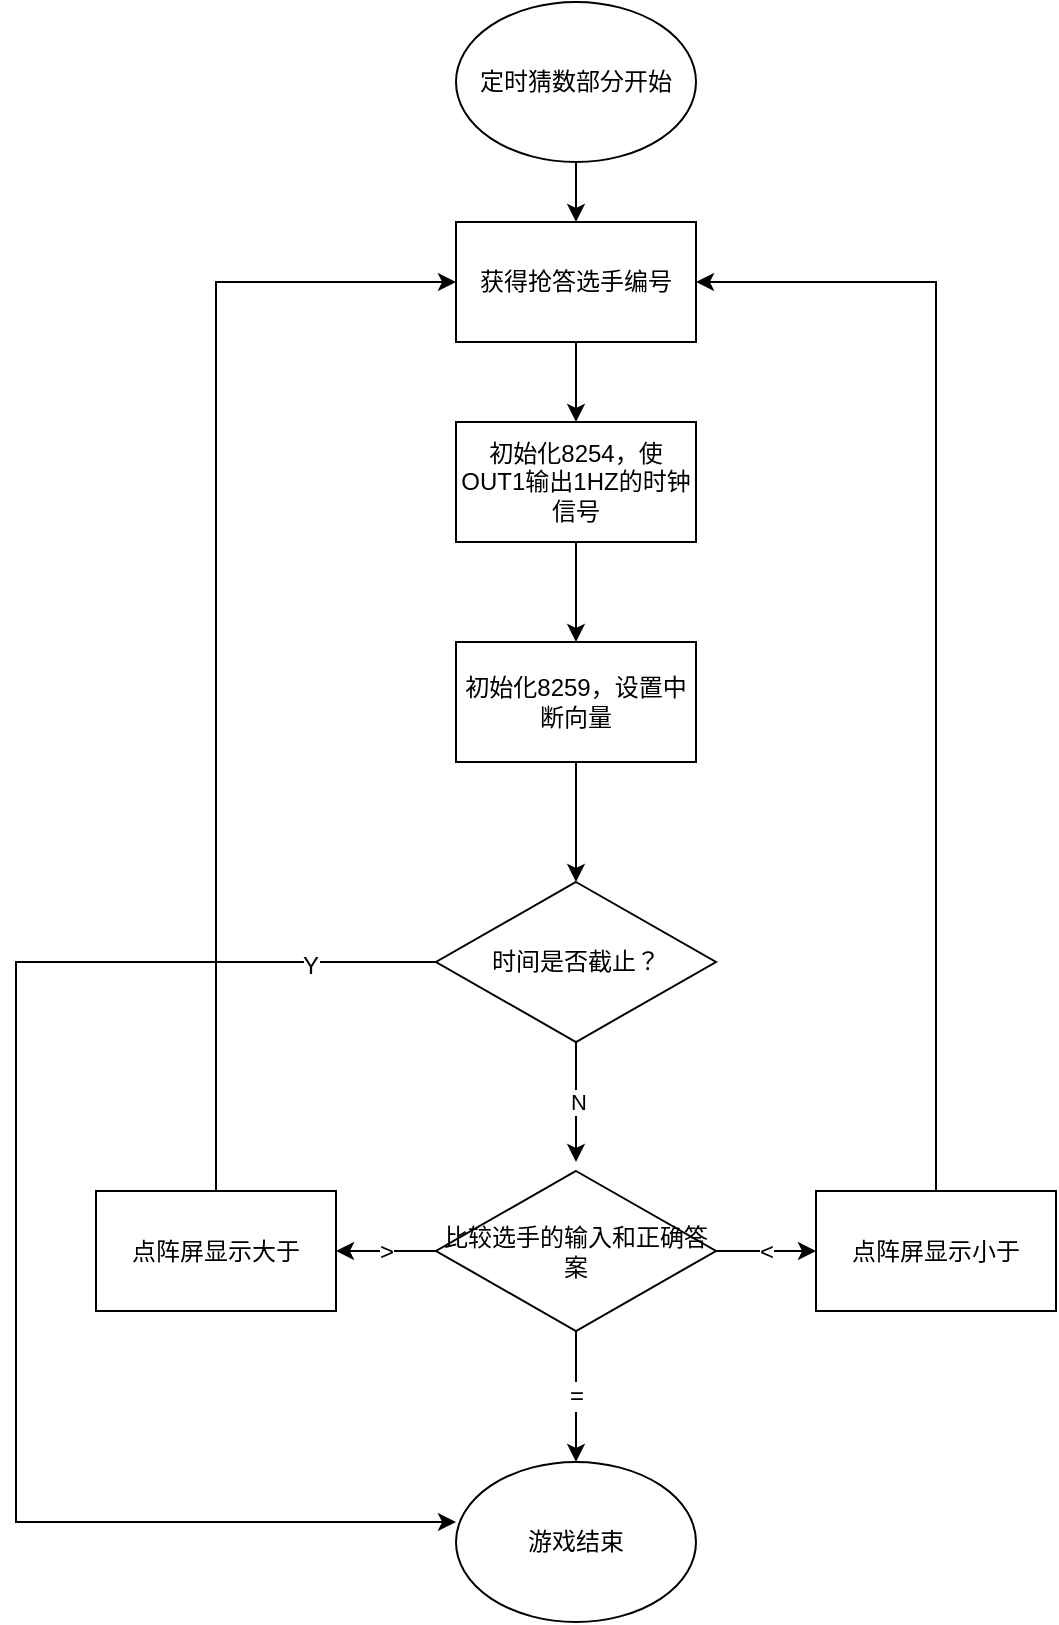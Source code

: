 <mxfile version="19.0.2" type="github">
  <diagram id="XfrrkzO2ntKZUoqB1NKl" name="Page-1">
    <mxGraphModel dx="1550" dy="867" grid="1" gridSize="10" guides="1" tooltips="1" connect="1" arrows="1" fold="1" page="1" pageScale="1" pageWidth="827" pageHeight="1169" math="0" shadow="0">
      <root>
        <mxCell id="0" />
        <mxCell id="1" parent="0" />
        <mxCell id="gV2maCszTZsxZBhJ0pXW-32" value="" style="edgeStyle=orthogonalEdgeStyle;rounded=0;orthogonalLoop=1;jettySize=auto;html=1;fontFamily=Helvetica;fontSize=12;fontColor=default;" edge="1" parent="1" source="gV2maCszTZsxZBhJ0pXW-1" target="gV2maCszTZsxZBhJ0pXW-28">
          <mxGeometry relative="1" as="geometry" />
        </mxCell>
        <mxCell id="gV2maCszTZsxZBhJ0pXW-1" value="定时猜数部分开始" style="ellipse;whiteSpace=wrap;html=1;" vertex="1" parent="1">
          <mxGeometry x="380" y="10" width="120" height="80" as="geometry" />
        </mxCell>
        <mxCell id="gV2maCszTZsxZBhJ0pXW-17" value="" style="edgeStyle=orthogonalEdgeStyle;rounded=0;orthogonalLoop=1;jettySize=auto;html=1;fontFamily=Helvetica;fontSize=12;fontColor=default;" edge="1" parent="1" source="gV2maCszTZsxZBhJ0pXW-2" target="gV2maCszTZsxZBhJ0pXW-3">
          <mxGeometry relative="1" as="geometry" />
        </mxCell>
        <mxCell id="gV2maCszTZsxZBhJ0pXW-2" value="初始化8254，使OUT1输出1HZ的时钟信号" style="rounded=0;whiteSpace=wrap;html=1;" vertex="1" parent="1">
          <mxGeometry x="380" y="220" width="120" height="60" as="geometry" />
        </mxCell>
        <mxCell id="gV2maCszTZsxZBhJ0pXW-18" value="" style="edgeStyle=orthogonalEdgeStyle;rounded=0;orthogonalLoop=1;jettySize=auto;html=1;fontFamily=Helvetica;fontSize=12;fontColor=default;" edge="1" parent="1" source="gV2maCszTZsxZBhJ0pXW-3" target="gV2maCszTZsxZBhJ0pXW-5">
          <mxGeometry relative="1" as="geometry" />
        </mxCell>
        <mxCell id="gV2maCszTZsxZBhJ0pXW-3" value="初始化8259，设置中断向量" style="rounded=0;whiteSpace=wrap;html=1;" vertex="1" parent="1">
          <mxGeometry x="380" y="330" width="120" height="60" as="geometry" />
        </mxCell>
        <mxCell id="gV2maCszTZsxZBhJ0pXW-8" value="N" style="edgeStyle=orthogonalEdgeStyle;rounded=0;orthogonalLoop=1;jettySize=auto;html=1;" edge="1" parent="1" source="gV2maCszTZsxZBhJ0pXW-5">
          <mxGeometry relative="1" as="geometry">
            <mxPoint x="440" y="590" as="targetPoint" />
          </mxGeometry>
        </mxCell>
        <mxCell id="gV2maCszTZsxZBhJ0pXW-5" value="时间是否截止？" style="rhombus;whiteSpace=wrap;html=1;" vertex="1" parent="1">
          <mxGeometry x="370" y="450" width="140" height="80" as="geometry" />
        </mxCell>
        <mxCell id="gV2maCszTZsxZBhJ0pXW-14" value="&amp;gt;" style="edgeStyle=orthogonalEdgeStyle;rounded=0;orthogonalLoop=1;jettySize=auto;html=1;fontFamily=Helvetica;fontSize=12;fontColor=default;" edge="1" parent="1" source="gV2maCszTZsxZBhJ0pXW-11" target="gV2maCszTZsxZBhJ0pXW-12">
          <mxGeometry relative="1" as="geometry" />
        </mxCell>
        <mxCell id="gV2maCszTZsxZBhJ0pXW-15" value="&amp;lt;" style="edgeStyle=orthogonalEdgeStyle;rounded=0;orthogonalLoop=1;jettySize=auto;html=1;fontFamily=Helvetica;fontSize=12;fontColor=default;" edge="1" parent="1" source="gV2maCszTZsxZBhJ0pXW-11" target="gV2maCszTZsxZBhJ0pXW-13">
          <mxGeometry relative="1" as="geometry" />
        </mxCell>
        <mxCell id="gV2maCszTZsxZBhJ0pXW-21" value="=" style="edgeStyle=orthogonalEdgeStyle;rounded=0;orthogonalLoop=1;jettySize=auto;html=1;fontFamily=Helvetica;fontSize=12;fontColor=default;" edge="1" parent="1" source="gV2maCszTZsxZBhJ0pXW-11">
          <mxGeometry relative="1" as="geometry">
            <mxPoint x="440" y="740" as="targetPoint" />
          </mxGeometry>
        </mxCell>
        <mxCell id="gV2maCszTZsxZBhJ0pXW-11" value="比较选手的输入和正确答案" style="rhombus;whiteSpace=wrap;html=1;fontFamily=Helvetica;fontSize=12;fontColor=default;strokeColor=default;fillColor=default;" vertex="1" parent="1">
          <mxGeometry x="370" y="594.5" width="140" height="80" as="geometry" />
        </mxCell>
        <mxCell id="gV2maCszTZsxZBhJ0pXW-12" value="点阵屏显示大于" style="rounded=0;whiteSpace=wrap;html=1;fontFamily=Helvetica;fontSize=12;fontColor=default;strokeColor=default;fillColor=default;" vertex="1" parent="1">
          <mxGeometry x="200" y="604.5" width="120" height="60" as="geometry" />
        </mxCell>
        <mxCell id="gV2maCszTZsxZBhJ0pXW-13" value="点阵屏显示小于" style="rounded=0;whiteSpace=wrap;html=1;fontFamily=Helvetica;fontSize=12;fontColor=default;strokeColor=default;fillColor=default;" vertex="1" parent="1">
          <mxGeometry x="560" y="604.5" width="120" height="60" as="geometry" />
        </mxCell>
        <mxCell id="gV2maCszTZsxZBhJ0pXW-22" value="" style="endArrow=classic;html=1;rounded=0;fontFamily=Helvetica;fontSize=12;fontColor=default;entryX=0;entryY=0.5;entryDx=0;entryDy=0;" edge="1" parent="1">
          <mxGeometry width="50" height="50" relative="1" as="geometry">
            <mxPoint x="370" y="490" as="sourcePoint" />
            <mxPoint x="380" y="770" as="targetPoint" />
            <Array as="points">
              <mxPoint x="160" y="490" />
              <mxPoint x="160" y="770" />
            </Array>
          </mxGeometry>
        </mxCell>
        <mxCell id="gV2maCszTZsxZBhJ0pXW-23" value="Y" style="edgeLabel;html=1;align=center;verticalAlign=middle;resizable=0;points=[];fontSize=12;fontFamily=Helvetica;fontColor=default;" vertex="1" connectable="0" parent="gV2maCszTZsxZBhJ0pXW-22">
          <mxGeometry x="-0.823" y="2" relative="1" as="geometry">
            <mxPoint as="offset" />
          </mxGeometry>
        </mxCell>
        <mxCell id="gV2maCszTZsxZBhJ0pXW-33" value="" style="edgeStyle=orthogonalEdgeStyle;rounded=0;orthogonalLoop=1;jettySize=auto;html=1;fontFamily=Helvetica;fontSize=12;fontColor=default;" edge="1" parent="1" source="gV2maCszTZsxZBhJ0pXW-28" target="gV2maCszTZsxZBhJ0pXW-2">
          <mxGeometry relative="1" as="geometry" />
        </mxCell>
        <mxCell id="gV2maCszTZsxZBhJ0pXW-28" value="获得抢答选手编号" style="rounded=0;whiteSpace=wrap;html=1;fontFamily=Helvetica;fontSize=12;fontColor=default;strokeColor=default;fillColor=default;" vertex="1" parent="1">
          <mxGeometry x="380" y="120" width="120" height="60" as="geometry" />
        </mxCell>
        <mxCell id="gV2maCszTZsxZBhJ0pXW-29" value="" style="endArrow=classic;html=1;rounded=0;fontFamily=Helvetica;fontSize=12;fontColor=default;entryX=0;entryY=0.5;entryDx=0;entryDy=0;exitX=0.5;exitY=0;exitDx=0;exitDy=0;" edge="1" parent="1" source="gV2maCszTZsxZBhJ0pXW-12" target="gV2maCszTZsxZBhJ0pXW-28">
          <mxGeometry width="50" height="50" relative="1" as="geometry">
            <mxPoint x="260" y="600" as="sourcePoint" />
            <mxPoint x="270" y="110" as="targetPoint" />
            <Array as="points">
              <mxPoint x="260" y="150" />
            </Array>
          </mxGeometry>
        </mxCell>
        <mxCell id="gV2maCszTZsxZBhJ0pXW-30" value="" style="endArrow=classic;html=1;rounded=0;fontFamily=Helvetica;fontSize=12;fontColor=default;entryX=1;entryY=0.5;entryDx=0;entryDy=0;" edge="1" parent="1" target="gV2maCszTZsxZBhJ0pXW-28">
          <mxGeometry width="50" height="50" relative="1" as="geometry">
            <mxPoint x="620" y="605" as="sourcePoint" />
            <mxPoint x="620" y="130" as="targetPoint" />
            <Array as="points">
              <mxPoint x="620" y="150" />
            </Array>
          </mxGeometry>
        </mxCell>
        <mxCell id="gV2maCszTZsxZBhJ0pXW-34" value="游戏结束" style="ellipse;whiteSpace=wrap;html=1;fontFamily=Helvetica;fontSize=12;fontColor=default;strokeColor=default;fillColor=default;" vertex="1" parent="1">
          <mxGeometry x="380" y="740" width="120" height="80" as="geometry" />
        </mxCell>
      </root>
    </mxGraphModel>
  </diagram>
</mxfile>
